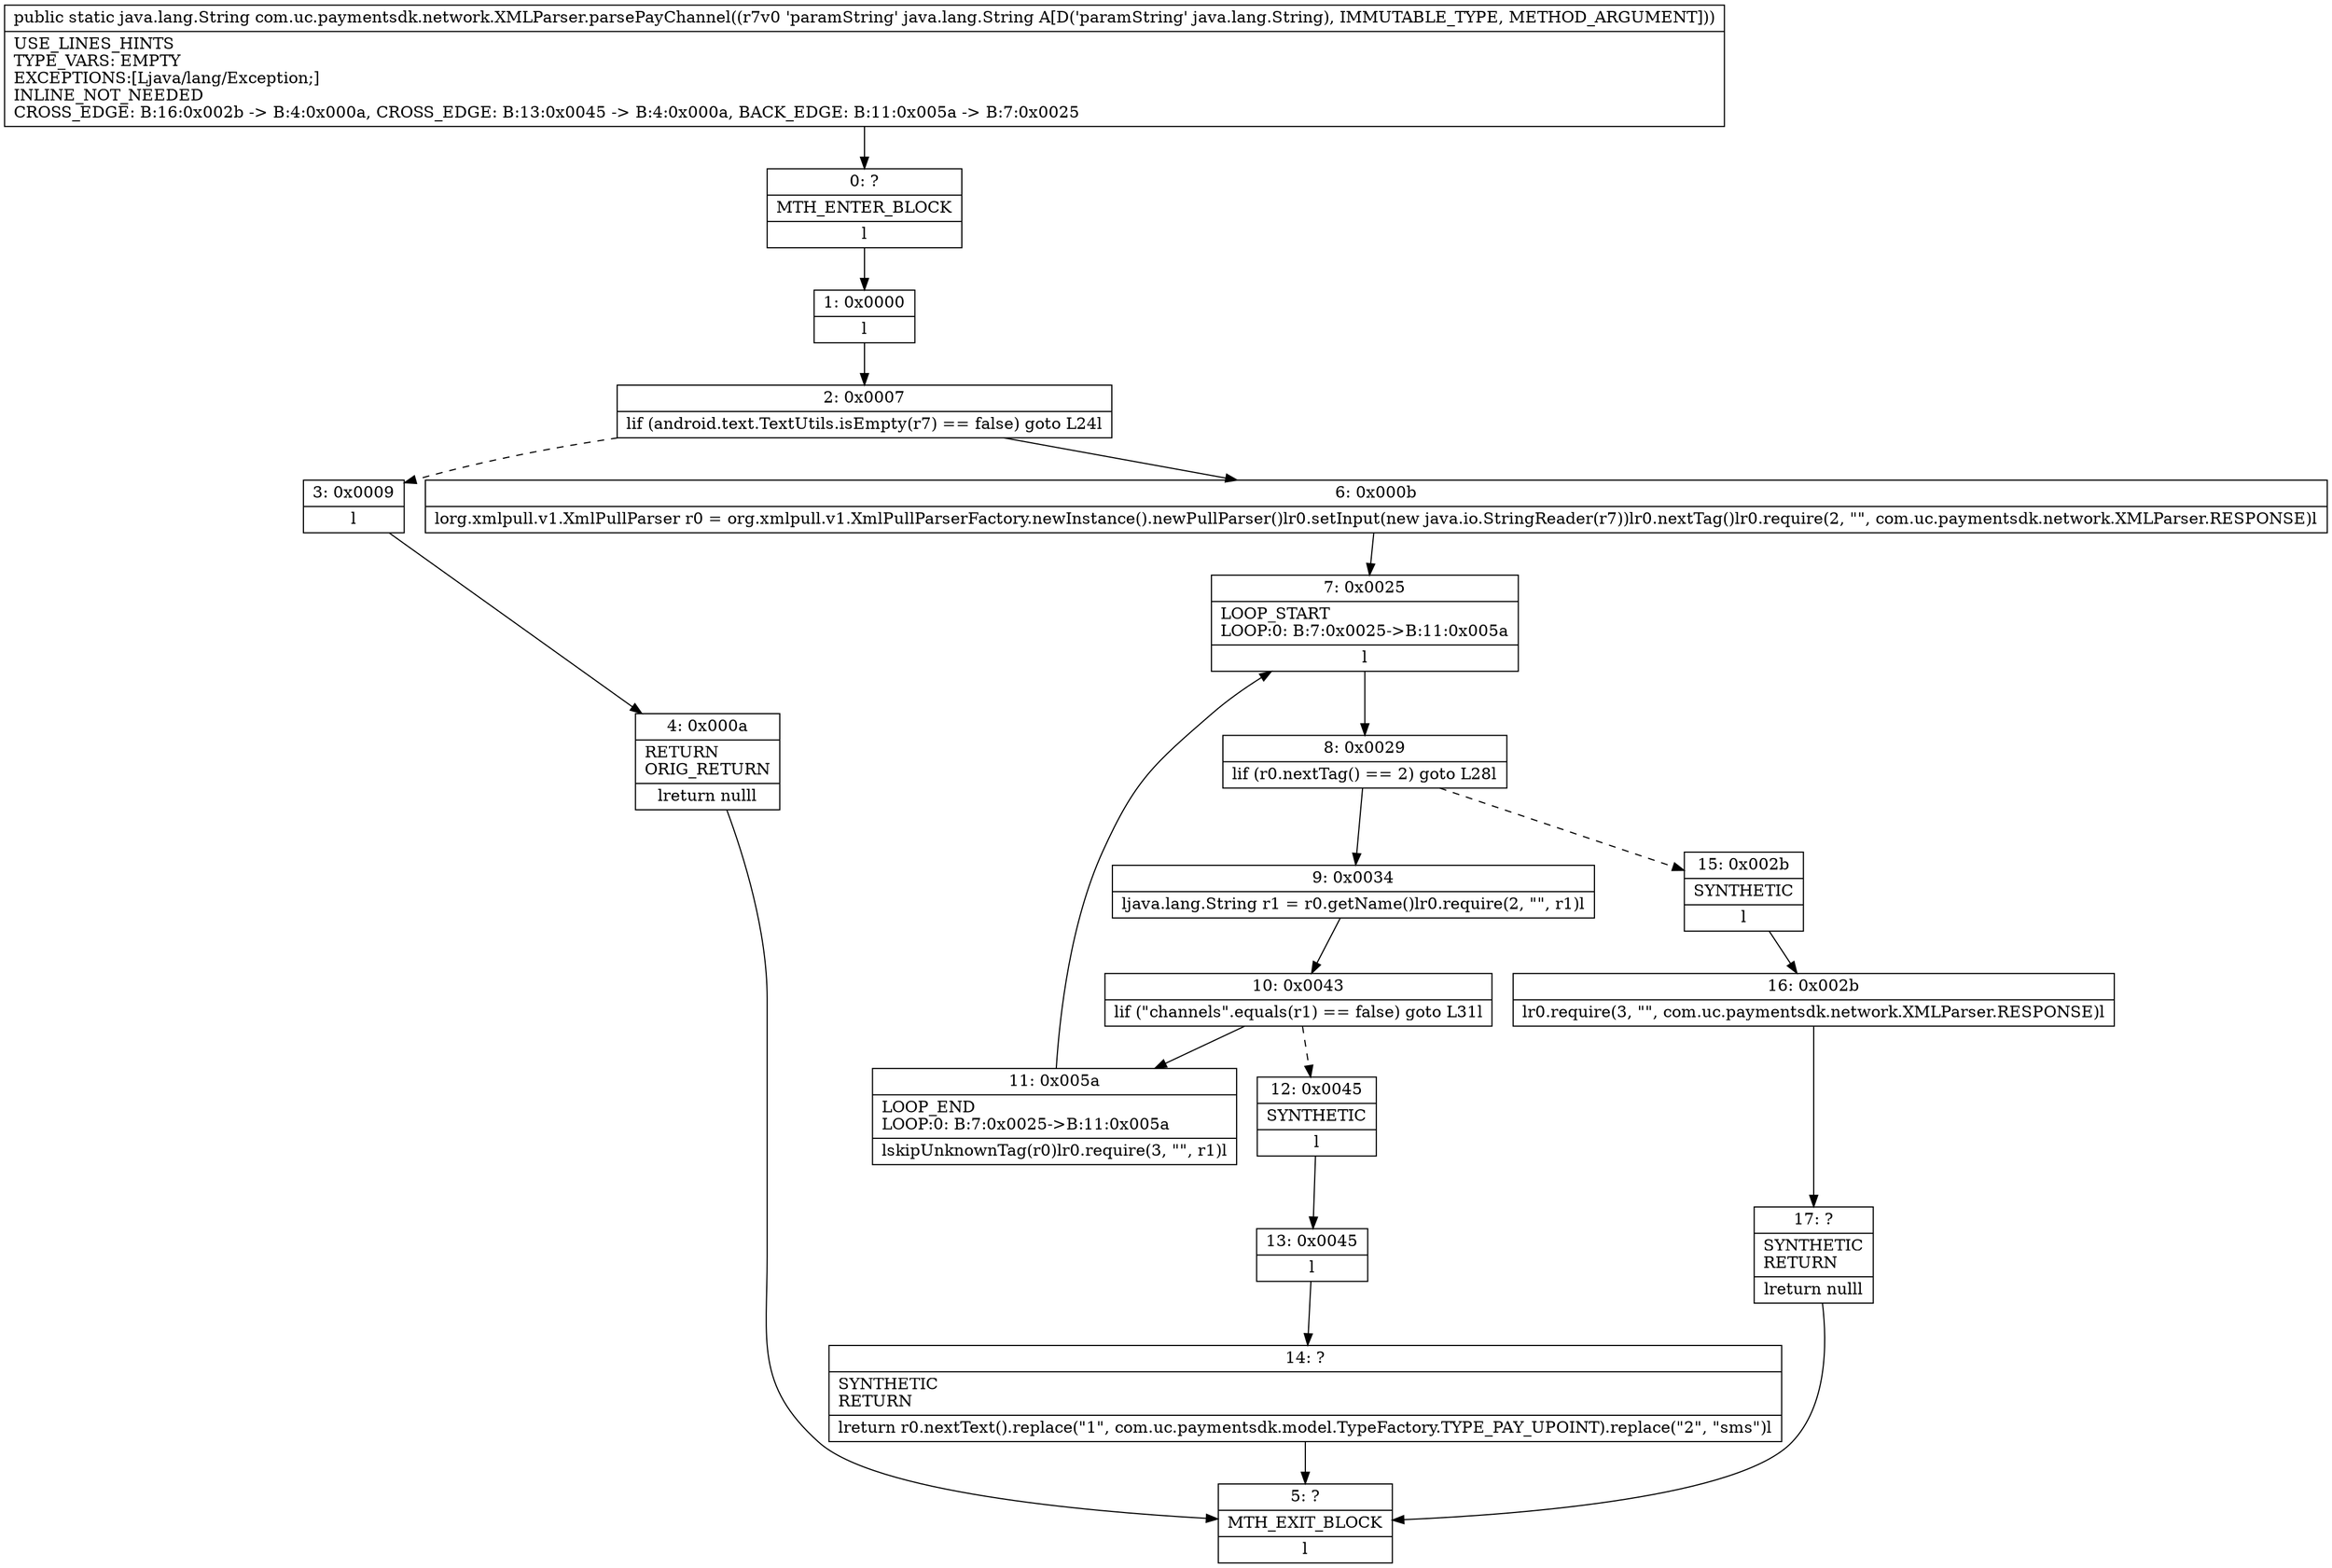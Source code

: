 digraph "CFG forcom.uc.paymentsdk.network.XMLParser.parsePayChannel(Ljava\/lang\/String;)Ljava\/lang\/String;" {
Node_0 [shape=record,label="{0\:\ ?|MTH_ENTER_BLOCK\l|l}"];
Node_1 [shape=record,label="{1\:\ 0x0000|l}"];
Node_2 [shape=record,label="{2\:\ 0x0007|lif (android.text.TextUtils.isEmpty(r7) == false) goto L24l}"];
Node_3 [shape=record,label="{3\:\ 0x0009|l}"];
Node_4 [shape=record,label="{4\:\ 0x000a|RETURN\lORIG_RETURN\l|lreturn nulll}"];
Node_5 [shape=record,label="{5\:\ ?|MTH_EXIT_BLOCK\l|l}"];
Node_6 [shape=record,label="{6\:\ 0x000b|lorg.xmlpull.v1.XmlPullParser r0 = org.xmlpull.v1.XmlPullParserFactory.newInstance().newPullParser()lr0.setInput(new java.io.StringReader(r7))lr0.nextTag()lr0.require(2, \"\", com.uc.paymentsdk.network.XMLParser.RESPONSE)l}"];
Node_7 [shape=record,label="{7\:\ 0x0025|LOOP_START\lLOOP:0: B:7:0x0025\-\>B:11:0x005a\l|l}"];
Node_8 [shape=record,label="{8\:\ 0x0029|lif (r0.nextTag() == 2) goto L28l}"];
Node_9 [shape=record,label="{9\:\ 0x0034|ljava.lang.String r1 = r0.getName()lr0.require(2, \"\", r1)l}"];
Node_10 [shape=record,label="{10\:\ 0x0043|lif (\"channels\".equals(r1) == false) goto L31l}"];
Node_11 [shape=record,label="{11\:\ 0x005a|LOOP_END\lLOOP:0: B:7:0x0025\-\>B:11:0x005a\l|lskipUnknownTag(r0)lr0.require(3, \"\", r1)l}"];
Node_12 [shape=record,label="{12\:\ 0x0045|SYNTHETIC\l|l}"];
Node_13 [shape=record,label="{13\:\ 0x0045|l}"];
Node_14 [shape=record,label="{14\:\ ?|SYNTHETIC\lRETURN\l|lreturn r0.nextText().replace(\"1\", com.uc.paymentsdk.model.TypeFactory.TYPE_PAY_UPOINT).replace(\"2\", \"sms\")l}"];
Node_15 [shape=record,label="{15\:\ 0x002b|SYNTHETIC\l|l}"];
Node_16 [shape=record,label="{16\:\ 0x002b|lr0.require(3, \"\", com.uc.paymentsdk.network.XMLParser.RESPONSE)l}"];
Node_17 [shape=record,label="{17\:\ ?|SYNTHETIC\lRETURN\l|lreturn nulll}"];
MethodNode[shape=record,label="{public static java.lang.String com.uc.paymentsdk.network.XMLParser.parsePayChannel((r7v0 'paramString' java.lang.String A[D('paramString' java.lang.String), IMMUTABLE_TYPE, METHOD_ARGUMENT]))  | USE_LINES_HINTS\lTYPE_VARS: EMPTY\lEXCEPTIONS:[Ljava\/lang\/Exception;]\lINLINE_NOT_NEEDED\lCROSS_EDGE: B:16:0x002b \-\> B:4:0x000a, CROSS_EDGE: B:13:0x0045 \-\> B:4:0x000a, BACK_EDGE: B:11:0x005a \-\> B:7:0x0025\l}"];
MethodNode -> Node_0;
Node_0 -> Node_1;
Node_1 -> Node_2;
Node_2 -> Node_3[style=dashed];
Node_2 -> Node_6;
Node_3 -> Node_4;
Node_4 -> Node_5;
Node_6 -> Node_7;
Node_7 -> Node_8;
Node_8 -> Node_9;
Node_8 -> Node_15[style=dashed];
Node_9 -> Node_10;
Node_10 -> Node_11;
Node_10 -> Node_12[style=dashed];
Node_11 -> Node_7;
Node_12 -> Node_13;
Node_13 -> Node_14;
Node_14 -> Node_5;
Node_15 -> Node_16;
Node_16 -> Node_17;
Node_17 -> Node_5;
}

